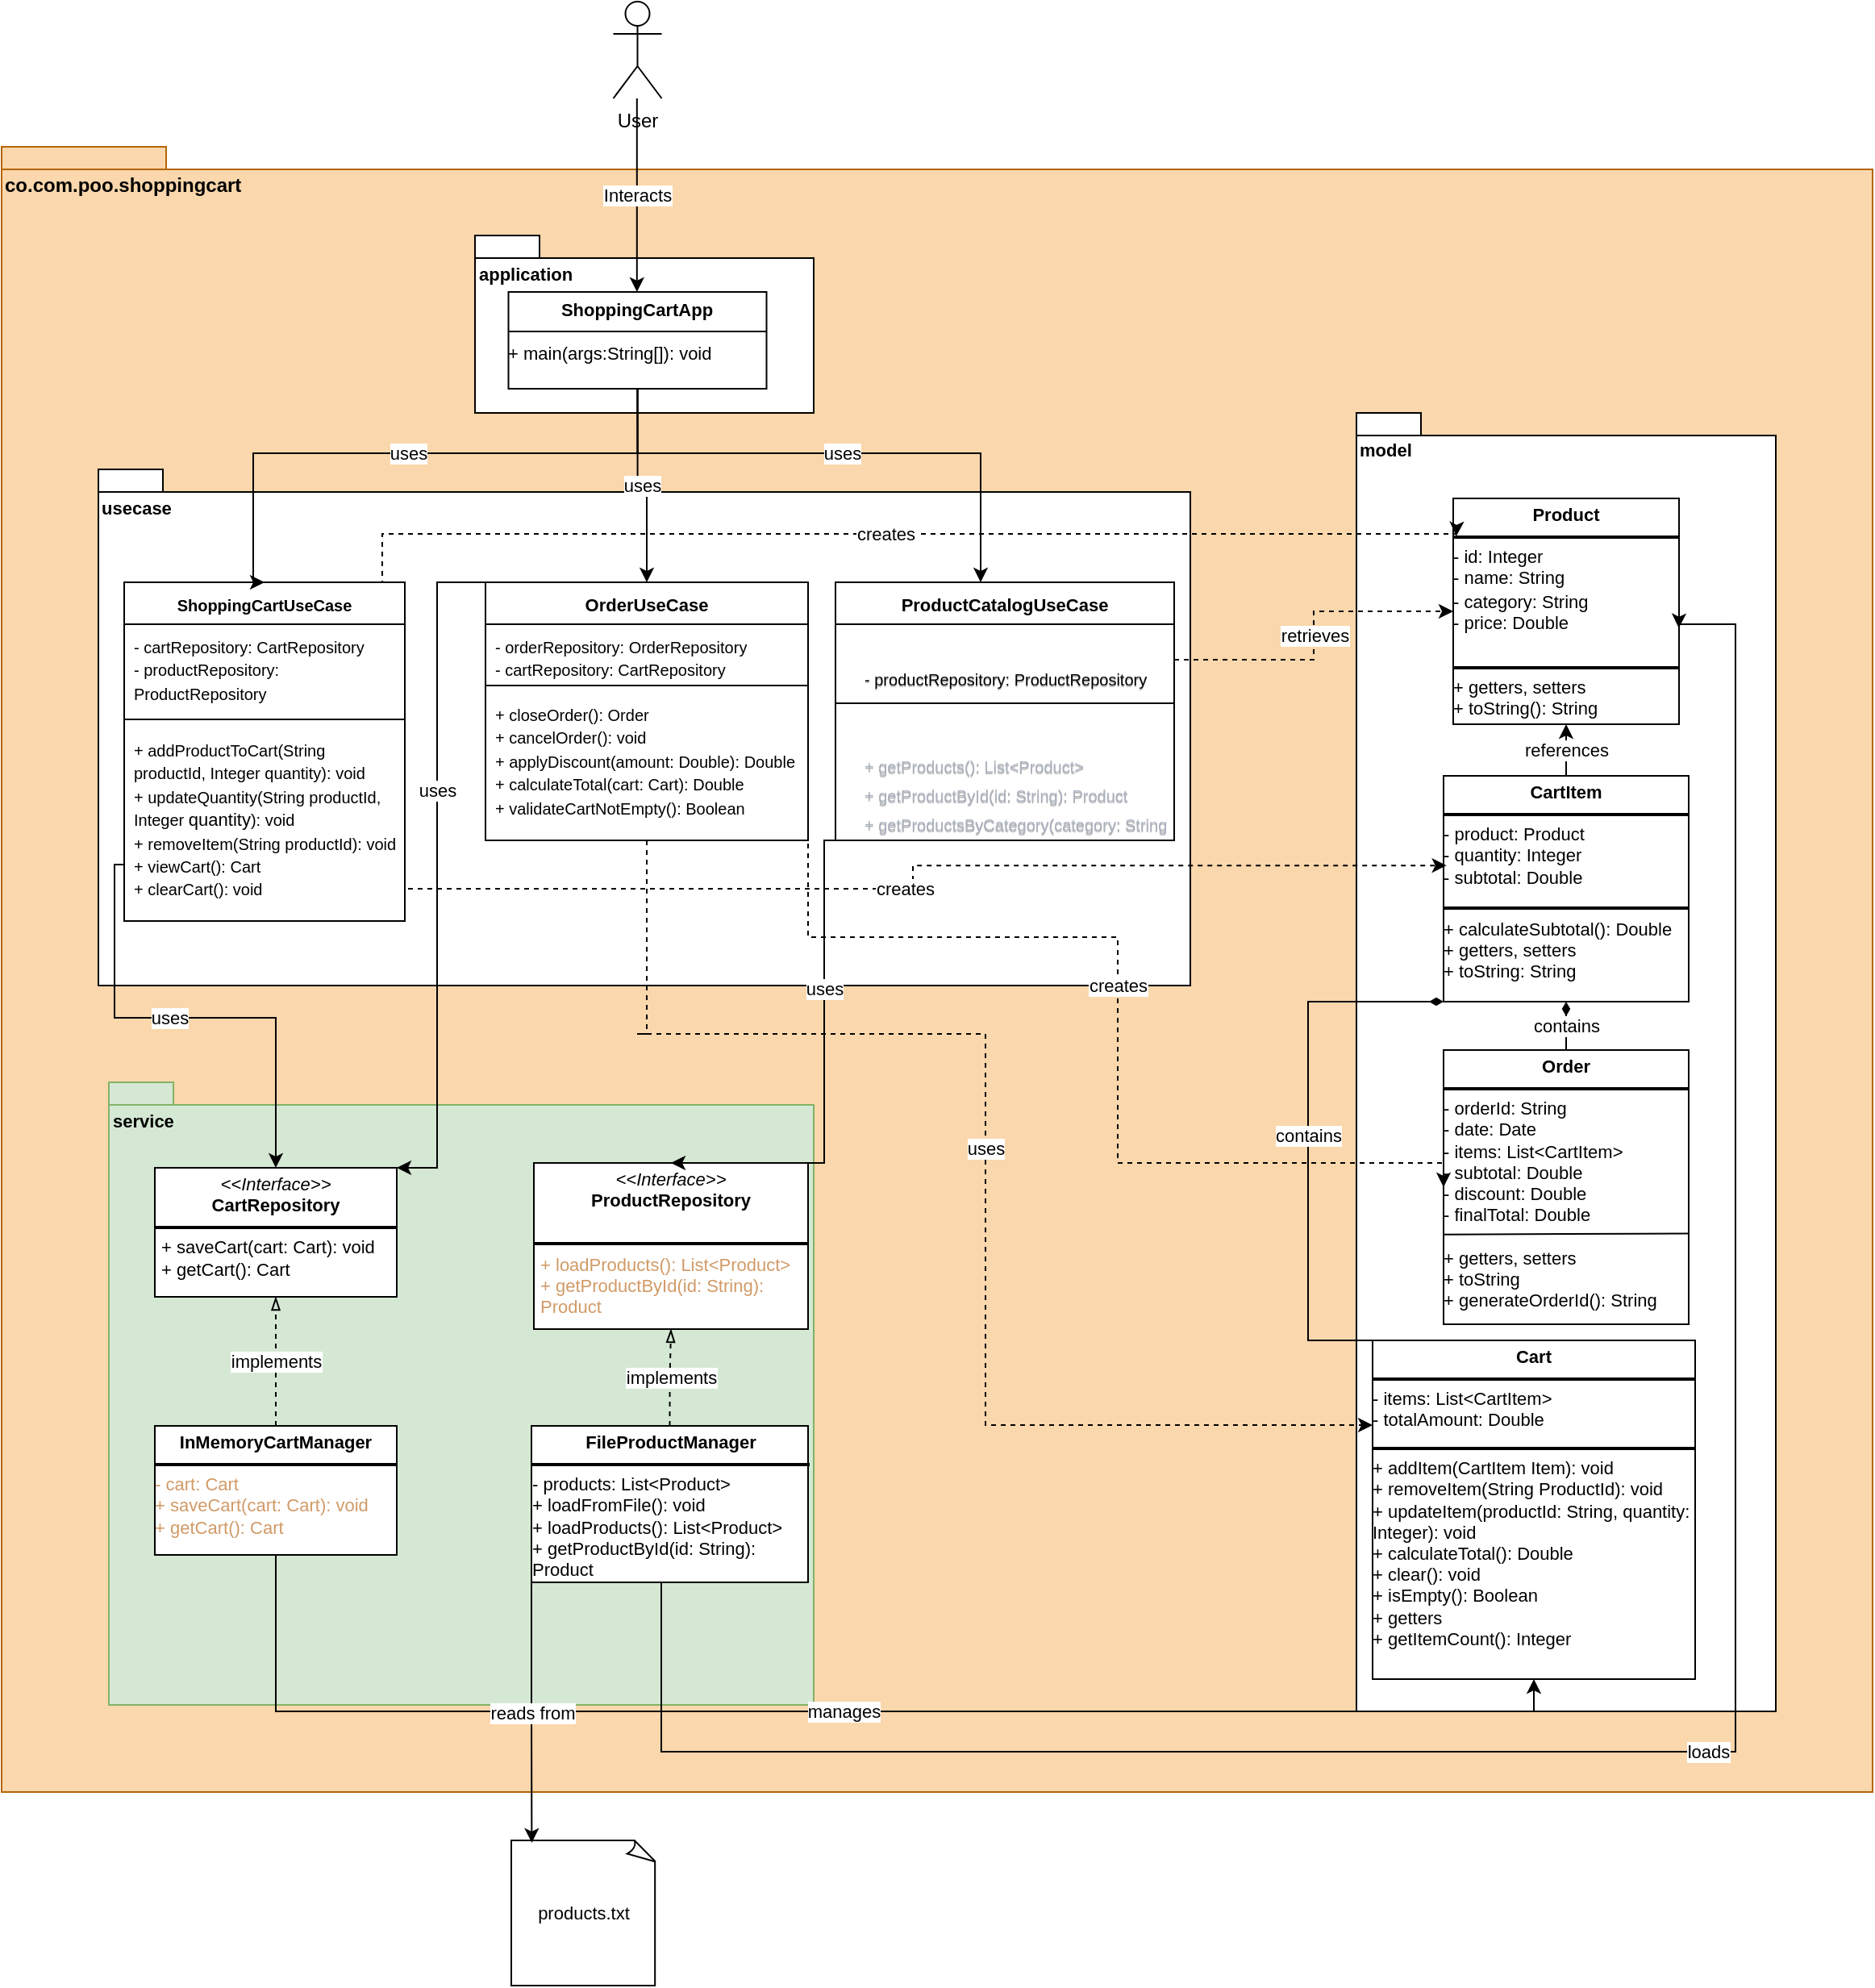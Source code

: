 <mxfile version="28.2.1">
  <diagram id="nU8DA9PspjRZVzjoTJWa" name="Página-1">
    <mxGraphModel dx="1489" dy="1324" grid="1" gridSize="10" guides="1" tooltips="1" connect="1" arrows="1" fold="1" page="1" pageScale="1" pageWidth="827" pageHeight="1169" math="0" shadow="0">
      <root>
        <mxCell id="0" />
        <mxCell id="1" parent="0" />
        <mxCell id="Hspl0a5QFtU7OhwK5RxB-1" value="&lt;p style=&quot;margin:0px;margin-top:4px;text-align:center;&quot;&gt;&lt;b&gt;CartItem&lt;/b&gt;&lt;/p&gt;&lt;hr style=&quot;border-style:solid;&quot;&gt;- product: Product&lt;br&gt;- quantity: Integer&lt;br&gt;- subtotal: Double&lt;div style=&quot;height:2px;&quot;&gt;&lt;br&gt;&lt;/div&gt;&lt;div style=&quot;height:2px;&quot;&gt;&lt;br&gt;&lt;/div&gt;&lt;div style=&quot;height:2px;&quot;&gt;&lt;br&gt;&lt;/div&gt;&lt;hr style=&quot;border-style:solid;&quot;&gt;&lt;div style=&quot;height:2px;&quot;&gt;+ calculateSubtotal()&lt;br&gt;+ getters, setters&lt;/div&gt;" style="verticalAlign=top;align=left;overflow=fill;html=1;whiteSpace=wrap;fontSize=11;" vertex="1" parent="1">
          <mxGeometry x="1116" y="498" width="152" height="140" as="geometry" />
        </mxCell>
        <mxCell id="Hspl0a5QFtU7OhwK5RxB-2" value="co.com.poo.shoppingcart" style="shape=folder;fontStyle=1;spacingTop=10;tabWidth=40;tabHeight=14;tabPosition=left;html=1;whiteSpace=wrap;fillColor=#fad7ac;strokeColor=#b46504;align=left;verticalAlign=top;" vertex="1" parent="1">
          <mxGeometry x="880" y="140" width="1160" height="1020" as="geometry" />
        </mxCell>
        <mxCell id="Hspl0a5QFtU7OhwK5RxB-3" value="&lt;font style=&quot;font-size: 11px;&quot;&gt;application&lt;/font&gt;" style="shape=folder;fontStyle=1;spacingTop=10;tabWidth=40;tabHeight=14;tabPosition=left;html=1;whiteSpace=wrap;align=left;verticalAlign=top;" vertex="1" parent="1">
          <mxGeometry x="1173.5" y="195" width="210" height="110" as="geometry" />
        </mxCell>
        <mxCell id="Hspl0a5QFtU7OhwK5RxB-4" value="&lt;p style=&quot;margin:0px;margin-top:4px;text-align:center;&quot;&gt;&lt;b&gt;&lt;font style=&quot;font-size: 11px;&quot;&gt;ShoppingCartApp&lt;/font&gt;&lt;/b&gt;&lt;/p&gt;&lt;hr size=&quot;1&quot; style=&quot;border-style:solid;&quot;&gt;&lt;div style=&quot;height:2px;&quot;&gt;&lt;font style=&quot;font-size: 11px;&quot;&gt;+ main(args:String[]): void&lt;/font&gt;&lt;/div&gt;" style="verticalAlign=top;align=left;overflow=fill;html=1;whiteSpace=wrap;" vertex="1" parent="1">
          <mxGeometry x="1194.25" y="230" width="160" height="60" as="geometry" />
        </mxCell>
        <mxCell id="Hspl0a5QFtU7OhwK5RxB-5" value="&lt;div style=&quot;&quot;&gt;&lt;span style=&quot;font-size: 11px;&quot;&gt;usecase&lt;/span&gt;&lt;/div&gt;" style="shape=folder;fontStyle=1;spacingTop=10;tabWidth=40;tabHeight=14;tabPosition=left;html=1;whiteSpace=wrap;align=left;verticalAlign=top;" vertex="1" parent="1">
          <mxGeometry x="940" y="340" width="677" height="320" as="geometry" />
        </mxCell>
        <mxCell id="Hspl0a5QFtU7OhwK5RxB-6" value="&lt;font style=&quot;font-size: 11px;&quot;&gt;service&lt;/font&gt;" style="shape=folder;fontStyle=1;spacingTop=10;tabWidth=40;tabHeight=14;tabPosition=left;html=1;whiteSpace=wrap;align=left;verticalAlign=top;fillColor=#d5e8d4;strokeColor=#82b366;" vertex="1" parent="1">
          <mxGeometry x="946.5" y="720" width="437" height="386" as="geometry" />
        </mxCell>
        <mxCell id="Hspl0a5QFtU7OhwK5RxB-7" value="model" style="shape=folder;fontStyle=1;spacingTop=10;tabWidth=40;tabHeight=14;tabPosition=left;html=1;whiteSpace=wrap;verticalAlign=top;align=left;fontSize=11;" vertex="1" parent="1">
          <mxGeometry x="1720" y="305" width="260" height="805" as="geometry" />
        </mxCell>
        <mxCell id="Hspl0a5QFtU7OhwK5RxB-8" value="&lt;p style=&quot;margin:0px;margin-top:4px;text-align:center;&quot;&gt;&lt;i&gt;&amp;lt;&amp;lt;Interface&amp;gt;&amp;gt;&lt;/i&gt;&lt;br&gt;&lt;b&gt;ProductRepository&lt;/b&gt;&lt;/p&gt;&lt;p style=&quot;margin:0px;margin-left:4px;&quot;&gt;&lt;br&gt;&lt;/p&gt;&lt;hr style=&quot;border-style:solid;&quot;&gt;&lt;p style=&quot;margin:0px;margin-left:4px;&quot;&gt;&lt;font style=&quot;color: light-dark(rgb(209, 154, 102), rgb(255, 255, 255));&quot;&gt;&lt;span class=&quot;token&quot;&gt;+&lt;/span&gt; &lt;span class=&quot;token&quot;&gt;loadProducts&lt;/span&gt;&lt;span class=&quot;token&quot;&gt;(&lt;/span&gt;&lt;span class=&quot;token&quot;&gt;)&lt;/span&gt;&lt;span class=&quot;token&quot;&gt;:&lt;/span&gt; &lt;span class=&quot;token&quot;&gt;List&lt;/span&gt;&lt;span class=&quot;token generics&quot;&gt;&amp;lt;&lt;/span&gt;&lt;span class=&quot;token generics&quot;&gt;Product&lt;/span&gt;&lt;span class=&quot;token generics&quot;&gt;&amp;gt;&lt;/span&gt;&lt;br&gt;&lt;span class=&quot;token&quot;&gt;+&lt;/span&gt; &lt;span class=&quot;token&quot;&gt;getProductById&lt;/span&gt;&lt;span class=&quot;token&quot;&gt;(&lt;/span&gt;id&lt;span class=&quot;token&quot;&gt;:&lt;/span&gt; &lt;span class=&quot;token&quot;&gt;String&lt;/span&gt;&lt;span class=&quot;token&quot;&gt;)&lt;/span&gt;&lt;span class=&quot;token&quot;&gt;:&lt;/span&gt; &lt;span class=&quot;token&quot;&gt;Product&lt;/span&gt;&lt;/font&gt;&lt;/p&gt;" style="verticalAlign=top;align=left;overflow=fill;html=1;whiteSpace=wrap;fontSize=11;" vertex="1" parent="1">
          <mxGeometry x="1210" y="770" width="170" height="103" as="geometry" />
        </mxCell>
        <mxCell id="Hspl0a5QFtU7OhwK5RxB-9" value="implements" style="edgeStyle=orthogonalEdgeStyle;rounded=0;orthogonalLoop=1;jettySize=auto;html=1;exitX=0.5;exitY=0;exitDx=0;exitDy=0;entryX=0.5;entryY=1;entryDx=0;entryDy=0;dashed=1;endArrow=blockThin;endFill=0;" edge="1" parent="1" source="Hspl0a5QFtU7OhwK5RxB-10" target="Hspl0a5QFtU7OhwK5RxB-8">
          <mxGeometry x="0.014" relative="1" as="geometry">
            <mxPoint as="offset" />
          </mxGeometry>
        </mxCell>
        <mxCell id="Hspl0a5QFtU7OhwK5RxB-10" value="&lt;p style=&quot;margin:0px;margin-top:4px;text-align:center;&quot;&gt;&lt;b&gt;&lt;font style=&quot;color: light-dark(rgb(0, 0, 0), rgb(255, 255, 255));&quot;&gt;FileProductManager&lt;/font&gt;&lt;/b&gt;&lt;/p&gt;&lt;hr style=&quot;border-style:solid;&quot;&gt;&lt;div style=&quot;height:2px;&quot;&gt;&lt;font style=&quot;color: light-dark(rgb(0, 0, 0), rgb(255, 255, 255));&quot;&gt;&lt;span class=&quot;token&quot;&gt;-&lt;/span&gt; products&lt;span class=&quot;token&quot;&gt;:&lt;/span&gt; &lt;span class=&quot;token&quot;&gt;List&lt;/span&gt;&lt;span class=&quot;token generics&quot;&gt;&amp;lt;&lt;/span&gt;&lt;span class=&quot;token generics&quot;&gt;Product&lt;/span&gt;&lt;span class=&quot;token generics&quot;&gt;&amp;gt;&lt;/span&gt;&lt;br&gt;&lt;span class=&quot;token&quot;&gt;+&lt;/span&gt; &lt;span class=&quot;token&quot;&gt;loadFromFile&lt;/span&gt;&lt;span class=&quot;token&quot;&gt;(&lt;/span&gt;&lt;span class=&quot;token&quot;&gt;)&lt;/span&gt;&lt;span class=&quot;token&quot;&gt;:&lt;/span&gt; &lt;span class=&quot;token&quot;&gt;void&lt;/span&gt;&lt;br&gt;&lt;span class=&quot;token&quot;&gt;+&lt;/span&gt; &lt;span class=&quot;token&quot;&gt;loadProducts&lt;/span&gt;&lt;span class=&quot;token&quot;&gt;(&lt;/span&gt;&lt;span class=&quot;token&quot;&gt;)&lt;/span&gt;&lt;span class=&quot;token&quot;&gt;:&lt;/span&gt; &lt;span class=&quot;token&quot;&gt;List&lt;/span&gt;&lt;span class=&quot;token generics&quot;&gt;&amp;lt;&lt;/span&gt;&lt;span class=&quot;token generics&quot;&gt;Product&lt;/span&gt;&lt;span class=&quot;token generics&quot;&gt;&amp;gt;&lt;/span&gt;&lt;br&gt;&lt;span class=&quot;token&quot;&gt;+&lt;/span&gt; &lt;span class=&quot;token&quot;&gt;getProductById&lt;/span&gt;&lt;span class=&quot;token&quot;&gt;(&lt;/span&gt;id&lt;span class=&quot;token&quot;&gt;:&lt;/span&gt; &lt;span class=&quot;token&quot;&gt;String&lt;/span&gt;&lt;span class=&quot;token&quot;&gt;)&lt;/span&gt;&lt;span class=&quot;token&quot;&gt;:&lt;/span&gt; &lt;span class=&quot;token&quot;&gt;Product&lt;/span&gt;&lt;/font&gt;&lt;/div&gt;" style="verticalAlign=top;align=left;overflow=fill;html=1;whiteSpace=wrap;fontSize=11;" vertex="1" parent="1">
          <mxGeometry x="1208.5" y="933" width="171.5" height="97" as="geometry" />
        </mxCell>
        <mxCell id="Hspl0a5QFtU7OhwK5RxB-11" value="&lt;p style=&quot;margin:0px;margin-top:4px;text-align:center;&quot;&gt;&lt;font&gt;&lt;i style=&quot;&quot;&gt;&amp;lt;&amp;lt;Interface&amp;gt;&amp;gt;&lt;/i&gt;&lt;br&gt;&lt;b style=&quot;&quot;&gt;CartRepository&lt;/b&gt;&lt;/font&gt;&lt;/p&gt;&lt;hr style=&quot;border-style:solid;&quot;&gt;&lt;p style=&quot;margin:0px;margin-left:4px;&quot;&gt;&lt;font style=&quot;color: light-dark(rgb(0, 0, 0), rgb(255, 255, 255));&quot;&gt;&lt;span class=&quot;token&quot;&gt;+&lt;/span&gt; &lt;span class=&quot;token&quot;&gt;saveCart&lt;/span&gt;&lt;span class=&quot;token&quot;&gt;(&lt;/span&gt;cart&lt;span class=&quot;token&quot;&gt;:&lt;/span&gt; &lt;span class=&quot;token&quot;&gt;Cart&lt;/span&gt;&lt;span class=&quot;token&quot;&gt;)&lt;/span&gt;&lt;span class=&quot;token&quot;&gt;:&lt;/span&gt; &lt;span class=&quot;token&quot;&gt;void&lt;/span&gt;&lt;br&gt;&lt;span class=&quot;token&quot;&gt;+&lt;/span&gt; &lt;span class=&quot;token&quot;&gt;getCart&lt;/span&gt;&lt;span class=&quot;token&quot;&gt;(&lt;/span&gt;&lt;span class=&quot;token&quot;&gt;)&lt;/span&gt;&lt;span class=&quot;token&quot;&gt;:&lt;/span&gt; &lt;span class=&quot;token&quot;&gt;Cart&lt;/span&gt;&lt;/font&gt;&lt;/p&gt;" style="verticalAlign=top;align=left;overflow=fill;html=1;whiteSpace=wrap;fontSize=11;" vertex="1" parent="1">
          <mxGeometry x="975" y="773" width="150" height="80" as="geometry" />
        </mxCell>
        <mxCell id="Hspl0a5QFtU7OhwK5RxB-12" value="implements" style="edgeStyle=orthogonalEdgeStyle;rounded=0;orthogonalLoop=1;jettySize=auto;html=1;exitX=0.5;exitY=0;exitDx=0;exitDy=0;entryX=0.5;entryY=1;entryDx=0;entryDy=0;dashed=1;endArrow=blockThin;endFill=0;" edge="1" parent="1" source="Hspl0a5QFtU7OhwK5RxB-14" target="Hspl0a5QFtU7OhwK5RxB-11">
          <mxGeometry relative="1" as="geometry" />
        </mxCell>
        <mxCell id="Hspl0a5QFtU7OhwK5RxB-13" value="manages" style="edgeStyle=orthogonalEdgeStyle;rounded=0;orthogonalLoop=1;jettySize=auto;html=1;exitX=0.5;exitY=1;exitDx=0;exitDy=0;entryX=0.5;entryY=1;entryDx=0;entryDy=0;" edge="1" parent="1" source="Hspl0a5QFtU7OhwK5RxB-14" target="Hspl0a5QFtU7OhwK5RxB-20">
          <mxGeometry relative="1" as="geometry" />
        </mxCell>
        <mxCell id="Hspl0a5QFtU7OhwK5RxB-14" value="&lt;p style=&quot;margin:0px;margin-top:4px;text-align:center;&quot;&gt;&lt;b&gt;InMemoryCartManager&lt;/b&gt;&lt;/p&gt;&lt;hr style=&quot;border-style:solid;&quot;&gt;&lt;div style=&quot;height:2px;&quot;&gt;&lt;font style=&quot;color: light-dark(rgb(209, 154, 102), rgb(255, 255, 255));&quot;&gt;&lt;span class=&quot;token&quot;&gt;-&lt;/span&gt; cart&lt;span class=&quot;token&quot;&gt;:&lt;/span&gt; &lt;span class=&quot;token&quot;&gt;Cart&lt;/span&gt;&lt;br&gt;&lt;span class=&quot;token&quot;&gt;+&lt;/span&gt; &lt;span class=&quot;token&quot;&gt;saveCart&lt;/span&gt;&lt;span class=&quot;token&quot;&gt;(&lt;/span&gt;cart&lt;span class=&quot;token&quot;&gt;:&lt;/span&gt; &lt;span class=&quot;token&quot;&gt;Cart&lt;/span&gt;&lt;span class=&quot;token&quot;&gt;)&lt;/span&gt;&lt;span class=&quot;token&quot;&gt;:&lt;/span&gt; &lt;span class=&quot;token&quot;&gt;void&lt;/span&gt;&lt;br&gt;&lt;span class=&quot;token&quot;&gt;+&lt;/span&gt; &lt;span class=&quot;token&quot;&gt;getCart&lt;/span&gt;&lt;span class=&quot;token&quot;&gt;(&lt;/span&gt;&lt;span class=&quot;token&quot;&gt;)&lt;/span&gt;&lt;span class=&quot;token&quot;&gt;:&lt;/span&gt; &lt;span class=&quot;token&quot;&gt;Cart&lt;/span&gt;&lt;/font&gt;&lt;/div&gt;" style="verticalAlign=top;align=left;overflow=fill;html=1;whiteSpace=wrap;fontSize=11;" vertex="1" parent="1">
          <mxGeometry x="975" y="933" width="150" height="80" as="geometry" />
        </mxCell>
        <mxCell id="Hspl0a5QFtU7OhwK5RxB-15" value="products.txt" style="whiteSpace=wrap;html=1;shape=mxgraph.basic.document;fontSize=11;" vertex="1" parent="1">
          <mxGeometry x="1196" y="1190" width="90" height="90" as="geometry" />
        </mxCell>
        <mxCell id="Hspl0a5QFtU7OhwK5RxB-16" value="&lt;p style=&quot;margin:0px;margin-top:4px;text-align:center;&quot;&gt;&lt;b&gt;Product&lt;/b&gt;&lt;/p&gt;&lt;hr style=&quot;border-style:solid;&quot;&gt;&lt;div style=&quot;height:2px;&quot;&gt;- id: Integer&lt;br&gt;- name: String&lt;br&gt;&lt;br&gt;&lt;/div&gt;&lt;div style=&quot;height:2px;&quot;&gt;&lt;br&gt;&lt;/div&gt;&lt;div style=&quot;height:2px;&quot;&gt;&lt;br&gt;&lt;/div&gt;&lt;div style=&quot;height:2px;&quot;&gt;&lt;br&gt;&lt;/div&gt;&lt;div style=&quot;height:2px;&quot;&gt;&lt;br&gt;&lt;/div&gt;&lt;div style=&quot;height:2px;&quot;&gt;&lt;br&gt;&lt;/div&gt;&lt;div style=&quot;height:2px;&quot;&gt;&lt;br&gt;&lt;/div&gt;&lt;div style=&quot;height:2px;&quot;&gt;&lt;br&gt;&lt;/div&gt;&lt;div style=&quot;height:2px;&quot;&gt;&lt;br&gt;&lt;/div&gt;&lt;div style=&quot;height:2px;&quot;&gt;&lt;br&gt;&lt;/div&gt;&lt;div style=&quot;height:2px;&quot;&gt;&lt;br&gt;&lt;/div&gt;&lt;div style=&quot;height:2px;&quot;&gt;&lt;br&gt;&lt;/div&gt;&lt;div style=&quot;height:2px;&quot;&gt;&lt;br&gt;&lt;/div&gt;&lt;div style=&quot;height:2px;&quot;&gt;&lt;br&gt;&lt;/div&gt;&lt;div style=&quot;height:2px;&quot;&gt;&lt;span style=&quot;background-color: transparent; color: light-dark(rgb(0, 0, 0), rgb(255, 255, 255));&quot;&gt;- category: String&lt;br&gt;- price: Double&lt;/span&gt;&lt;/div&gt;&lt;div style=&quot;height:2px;&quot;&gt;&lt;br&gt;&lt;/div&gt;&lt;div style=&quot;height:2px;&quot;&gt;&lt;br&gt;&lt;/div&gt;&lt;div style=&quot;height:2px;&quot;&gt;&lt;br&gt;&lt;/div&gt;&lt;div style=&quot;height:2px;&quot;&gt;&lt;br&gt;&lt;/div&gt;&lt;div style=&quot;height:2px;&quot;&gt;&lt;br&gt;&lt;/div&gt;&lt;div style=&quot;height:2px;&quot;&gt;&lt;br&gt;&lt;/div&gt;&lt;div style=&quot;height:2px;&quot;&gt;&lt;br&gt;&lt;/div&gt;&lt;div style=&quot;height:2px;&quot;&gt;&lt;br&gt;&lt;/div&gt;&lt;div style=&quot;height:2px;&quot;&gt;&lt;br&gt;&lt;/div&gt;&lt;div style=&quot;height:2px;&quot;&gt;&lt;br&gt;&lt;/div&gt;&lt;div style=&quot;height:2px;&quot;&gt;&lt;br&gt;&lt;/div&gt;&lt;div style=&quot;height:2px;&quot;&gt;&lt;br&gt;&lt;/div&gt;&lt;div style=&quot;height:2px;&quot;&gt;&lt;br&gt;&lt;/div&gt;&lt;div style=&quot;height:2px;&quot;&gt;&lt;br&gt;&lt;/div&gt;&lt;div style=&quot;height:2px;&quot;&gt;&lt;br&gt;&lt;/div&gt;&lt;div style=&quot;height:2px;&quot;&gt;&lt;br&gt;&lt;/div&gt;&lt;div style=&quot;height:2px;&quot;&gt;&lt;br&gt;&lt;/div&gt;&lt;div style=&quot;height:2px;&quot;&gt;&lt;br&gt;&lt;/div&gt;&lt;div style=&quot;height:2px;&quot;&gt;&lt;br&gt;&lt;/div&gt;&lt;hr style=&quot;border-style:solid;&quot;&gt;&lt;div style=&quot;height:2px;&quot;&gt;+ getters, setters&lt;br&gt;+ toString(): String&lt;/div&gt;&lt;div style=&quot;height:2px;&quot;&gt;&lt;br&gt;&lt;/div&gt;" style="verticalAlign=top;align=left;overflow=fill;html=1;whiteSpace=wrap;fontSize=11;" vertex="1" parent="1">
          <mxGeometry x="1780" y="358" width="140" height="140" as="geometry" />
        </mxCell>
        <mxCell id="Hspl0a5QFtU7OhwK5RxB-17" value="references" style="edgeStyle=orthogonalEdgeStyle;rounded=0;orthogonalLoop=1;jettySize=auto;html=1;exitX=0.5;exitY=0;exitDx=0;exitDy=0;entryX=0.5;entryY=1;entryDx=0;entryDy=0;" edge="1" parent="1" source="Hspl0a5QFtU7OhwK5RxB-18" target="Hspl0a5QFtU7OhwK5RxB-16">
          <mxGeometry relative="1" as="geometry" />
        </mxCell>
        <mxCell id="Hspl0a5QFtU7OhwK5RxB-18" value="&lt;p style=&quot;margin:0px;margin-top:4px;text-align:center;&quot;&gt;&lt;b&gt;CartItem&lt;/b&gt;&lt;/p&gt;&lt;hr style=&quot;border-style:solid;&quot;&gt;- product: Product&lt;br&gt;- quantity: Integer&lt;br&gt;- subtotal: Double&lt;div style=&quot;height:2px;&quot;&gt;&lt;br&gt;&lt;/div&gt;&lt;div style=&quot;height:2px;&quot;&gt;&lt;br&gt;&lt;/div&gt;&lt;div style=&quot;height:2px;&quot;&gt;&lt;br&gt;&lt;/div&gt;&lt;hr style=&quot;border-style:solid;&quot;&gt;&lt;div style=&quot;height:2px;&quot;&gt;+ calculateSubtotal(): Double&lt;br&gt;+ getters, setters&lt;br&gt;+ toString: String&lt;/div&gt;" style="verticalAlign=top;align=left;overflow=fill;html=1;whiteSpace=wrap;fontSize=11;" vertex="1" parent="1">
          <mxGeometry x="1774" y="530" width="152" height="140" as="geometry" />
        </mxCell>
        <mxCell id="Hspl0a5QFtU7OhwK5RxB-19" value="contains" style="edgeStyle=orthogonalEdgeStyle;rounded=0;orthogonalLoop=1;jettySize=auto;html=1;exitX=0;exitY=0;exitDx=0;exitDy=0;entryX=0;entryY=1;entryDx=0;entryDy=0;endArrow=diamondThin;endFill=1;" edge="1" parent="1" source="Hspl0a5QFtU7OhwK5RxB-20" target="Hspl0a5QFtU7OhwK5RxB-18">
          <mxGeometry relative="1" as="geometry">
            <Array as="points">
              <mxPoint x="1690" y="880" />
              <mxPoint x="1690" y="670" />
            </Array>
          </mxGeometry>
        </mxCell>
        <mxCell id="Hspl0a5QFtU7OhwK5RxB-20" value="&lt;p style=&quot;margin:0px;margin-top:4px;text-align:center;&quot;&gt;&lt;b&gt;Cart&lt;/b&gt;&lt;/p&gt;&lt;hr style=&quot;border-style:solid;&quot;&gt;&lt;div style=&quot;height:2px;&quot;&gt;- items: List&amp;lt;CartItem&amp;gt;&lt;br&gt;- totalAmount: Double&lt;/div&gt;&lt;div style=&quot;height:2px;&quot;&gt;&lt;br&gt;&lt;/div&gt;&lt;div style=&quot;height:2px;&quot;&gt;&lt;br&gt;&lt;/div&gt;&lt;div style=&quot;height:2px;&quot;&gt;&lt;br&gt;&lt;/div&gt;&lt;div style=&quot;height:2px;&quot;&gt;&lt;br&gt;&lt;/div&gt;&lt;div style=&quot;height:2px;&quot;&gt;&lt;br&gt;&lt;/div&gt;&lt;div style=&quot;height:2px;&quot;&gt;&lt;br&gt;&lt;/div&gt;&lt;div style=&quot;height:2px;&quot;&gt;&lt;br&gt;&lt;/div&gt;&lt;div style=&quot;height:2px;&quot;&gt;&lt;br&gt;&lt;/div&gt;&lt;div style=&quot;height:2px;&quot;&gt;&lt;br&gt;&lt;/div&gt;&lt;div style=&quot;height:2px;&quot;&gt;&lt;br&gt;&lt;/div&gt;&lt;div style=&quot;height:2px;&quot;&gt;&lt;br&gt;&lt;/div&gt;&lt;div style=&quot;height:2px;&quot;&gt;&lt;br&gt;&lt;/div&gt;&lt;div style=&quot;height:2px;&quot;&gt;&lt;br&gt;&lt;/div&gt;&lt;div style=&quot;height:2px;&quot;&gt;&lt;br&gt;&lt;/div&gt;&lt;hr style=&quot;border-style:solid;&quot;&gt;&lt;div style=&quot;height:2px;&quot;&gt;+ addItem(CartItem Item): void&lt;br&gt;+ removeItem(String ProductId): void&lt;br&gt;&lt;font style=&quot;color: light-dark(rgb(0, 0, 0), rgb(255, 255, 255));&quot;&gt;&lt;span style=&quot;&quot; class=&quot;token&quot;&gt;+&lt;/span&gt; &lt;span style=&quot;&quot; class=&quot;token&quot;&gt;updateItem&lt;/span&gt;&lt;span style=&quot;&quot; class=&quot;token&quot;&gt;(&lt;/span&gt;productId&lt;span style=&quot;&quot; class=&quot;token&quot;&gt;:&lt;/span&gt; &lt;span style=&quot;&quot; class=&quot;token&quot;&gt;String&lt;/span&gt;&lt;span style=&quot;&quot; class=&quot;token&quot;&gt;,&lt;/span&gt; quantity&lt;span style=&quot;&quot; class=&quot;token&quot;&gt;:&lt;/span&gt; &lt;span style=&quot;&quot; class=&quot;token&quot;&gt;Integer&lt;/span&gt;&lt;span style=&quot;&quot; class=&quot;token&quot;&gt;)&lt;/span&gt;&lt;span style=&quot;&quot; class=&quot;token&quot;&gt;:&lt;/span&gt; &lt;span style=&quot;&quot; class=&quot;token&quot;&gt;void&lt;/span&gt;&lt;/font&gt;&lt;br&gt;+ calculateTotal(): Double&lt;br&gt;+ clear(): void&lt;br&gt;&lt;font style=&quot;color: light-dark(rgb(0, 0, 0), rgb(255, 255, 255));&quot;&gt;&lt;span style=&quot;&quot; class=&quot;token&quot;&gt;+&lt;/span&gt; &lt;span style=&quot;&quot; class=&quot;token&quot;&gt;isEmpty&lt;/span&gt;&lt;span style=&quot;&quot; class=&quot;token&quot;&gt;(&lt;/span&gt;&lt;span style=&quot;&quot; class=&quot;token&quot;&gt;)&lt;/span&gt;&lt;span style=&quot;&quot; class=&quot;token&quot;&gt;:&lt;/span&gt; &lt;span style=&quot;&quot; class=&quot;token&quot;&gt;Boolean&lt;br&gt;&lt;/span&gt;&lt;/font&gt;+ getters&lt;br&gt;+ getItemCount(): Integer&lt;/div&gt;" style="verticalAlign=top;align=left;overflow=fill;html=1;whiteSpace=wrap;fontSize=11;" vertex="1" parent="1">
          <mxGeometry x="1730" y="880" width="200" height="210" as="geometry" />
        </mxCell>
        <mxCell id="Hspl0a5QFtU7OhwK5RxB-21" value="contains" style="edgeStyle=orthogonalEdgeStyle;rounded=0;orthogonalLoop=1;jettySize=auto;html=1;exitX=0.5;exitY=0;exitDx=0;exitDy=0;entryX=0.5;entryY=1;entryDx=0;entryDy=0;endArrow=diamondThin;endFill=1;" edge="1" parent="1" source="Hspl0a5QFtU7OhwK5RxB-22" target="Hspl0a5QFtU7OhwK5RxB-18">
          <mxGeometry relative="1" as="geometry" />
        </mxCell>
        <mxCell id="Hspl0a5QFtU7OhwK5RxB-22" value="&lt;p style=&quot;margin:0px;margin-top:4px;text-align:center;&quot;&gt;&lt;b&gt;Order&lt;/b&gt;&lt;/p&gt;&lt;hr style=&quot;border-style:solid;&quot;&gt;&lt;div style=&quot;height:2px;&quot;&gt;- orderId: String&lt;br&gt;- date: Date&lt;br&gt;- items: List&amp;lt;CartItem&amp;gt;&lt;br&gt;- subtotal: Double&lt;br&gt;- discount: Double&lt;br&gt;- finalTotal: Double&lt;br&gt;&lt;br&gt;+ getters, setters&lt;br&gt;+ toString&lt;br&gt;+ generateOrderId(): String&lt;br&gt;&lt;br&gt;&lt;br&gt;&lt;/div&gt;&lt;div style=&quot;height:2px;&quot;&gt;&lt;br&gt;&lt;/div&gt;&lt;div style=&quot;height:2px;&quot;&gt;&lt;br&gt;&lt;/div&gt;" style="verticalAlign=top;align=left;overflow=fill;html=1;whiteSpace=wrap;fontSize=11;" vertex="1" parent="1">
          <mxGeometry x="1774" y="700" width="152" height="170" as="geometry" />
        </mxCell>
        <mxCell id="Hspl0a5QFtU7OhwK5RxB-23" value="&lt;b&gt;&lt;font style=&quot;font-size: 10px;&quot;&gt;ShoppingCartUseCase&lt;/font&gt;&lt;/b&gt;" style="swimlane;fontStyle=1;align=center;verticalAlign=top;childLayout=stackLayout;horizontal=1;startSize=26;horizontalStack=0;resizeParent=1;resizeParentMax=0;resizeLast=0;collapsible=1;marginBottom=0;whiteSpace=wrap;html=1;" vertex="1" parent="1">
          <mxGeometry x="956" y="410" width="174" height="210" as="geometry">
            <mxRectangle x="990" y="430" width="97" height="26" as="alternateBounds" />
          </mxGeometry>
        </mxCell>
        <mxCell id="Hspl0a5QFtU7OhwK5RxB-24" value="&lt;font style=&quot;font-size: 10px;&quot;&gt;&lt;span class=&quot;token&quot;&gt;-&lt;/span&gt;&amp;nbsp;cartRepository&lt;span class=&quot;token&quot;&gt;:&lt;/span&gt;&amp;nbsp;&lt;span class=&quot;token&quot;&gt;CartRepository&lt;/span&gt;&lt;br&gt;&lt;span class=&quot;token&quot;&gt;-&lt;/span&gt;&amp;nbsp;productRepository&lt;span class=&quot;token&quot;&gt;:&lt;/span&gt;&lt;/font&gt;&lt;div&gt;&lt;font style=&quot;font-size: 10px;&quot;&gt;ProductRepository&lt;/font&gt;&lt;/div&gt;&lt;span style=&quot;font-size: 10px;&quot;&gt;&lt;/span&gt;" style="text;strokeColor=none;fillColor=none;align=left;verticalAlign=top;spacingLeft=4;spacingRight=4;overflow=hidden;rotatable=0;points=[[0,0.5],[1,0.5]];portConstraint=eastwest;whiteSpace=wrap;html=1;" vertex="1" parent="Hspl0a5QFtU7OhwK5RxB-23">
          <mxGeometry y="26" width="174" height="54" as="geometry" />
        </mxCell>
        <mxCell id="Hspl0a5QFtU7OhwK5RxB-25" value="" style="line;strokeWidth=1;fillColor=none;align=left;verticalAlign=middle;spacingTop=-1;spacingLeft=3;spacingRight=3;rotatable=0;labelPosition=right;points=[];portConstraint=eastwest;strokeColor=inherit;" vertex="1" parent="Hspl0a5QFtU7OhwK5RxB-23">
          <mxGeometry y="80" width="174" height="10" as="geometry" />
        </mxCell>
        <mxCell id="Hspl0a5QFtU7OhwK5RxB-26" value="&lt;div&gt;&lt;font style=&quot;font-size: 10px;&quot;&gt;&lt;span style=&quot;&quot; class=&quot;token&quot;&gt;+ addProductToCart(String productId, Integer quantity): void&lt;br&gt;+ updateQuantity(String productId, Integer&amp;nbsp;&lt;span style=&quot;font-size: 11px;&quot;&gt;quantity&lt;/span&gt;): void&lt;br&gt;+ removeItem(String productId): void&lt;br&gt;+ viewCart(): Cart&lt;br&gt;+ clearCart(): void&lt;/span&gt;&lt;/font&gt;&lt;/div&gt;" style="text;strokeColor=none;fillColor=none;align=left;verticalAlign=top;spacingLeft=4;spacingRight=4;overflow=hidden;rotatable=0;points=[[0,0.5],[1,0.5]];portConstraint=eastwest;whiteSpace=wrap;html=1;" vertex="1" parent="Hspl0a5QFtU7OhwK5RxB-23">
          <mxGeometry y="90" width="174" height="120" as="geometry" />
        </mxCell>
        <mxCell id="Hspl0a5QFtU7OhwK5RxB-27" value="uses" style="edgeStyle=orthogonalEdgeStyle;rounded=0;orthogonalLoop=1;jettySize=auto;html=1;exitX=0.5;exitY=0;exitDx=0;exitDy=0;entryX=1;entryY=0;entryDx=0;entryDy=0;" edge="1" parent="1" source="Hspl0a5QFtU7OhwK5RxB-29" target="Hspl0a5QFtU7OhwK5RxB-11">
          <mxGeometry relative="1" as="geometry">
            <Array as="points">
              <mxPoint x="1150" y="410" />
              <mxPoint x="1150" y="773" />
            </Array>
          </mxGeometry>
        </mxCell>
        <mxCell id="Hspl0a5QFtU7OhwK5RxB-28" value="uses" style="edgeStyle=orthogonalEdgeStyle;rounded=0;orthogonalLoop=1;jettySize=auto;html=1;exitX=0.5;exitY=1;exitDx=0;exitDy=0;entryX=0;entryY=0.25;entryDx=0;entryDy=0;dashed=1;" edge="1" parent="1" source="Hspl0a5QFtU7OhwK5RxB-29" target="Hspl0a5QFtU7OhwK5RxB-20">
          <mxGeometry relative="1" as="geometry">
            <Array as="points">
              <mxPoint x="1274" y="690" />
              <mxPoint x="1490" y="690" />
              <mxPoint x="1490" y="915" />
            </Array>
          </mxGeometry>
        </mxCell>
        <mxCell id="Hspl0a5QFtU7OhwK5RxB-29" value="&lt;b&gt;&lt;font style=&quot;font-size: 11px;&quot;&gt;OrderUseCase&lt;/font&gt;&lt;/b&gt;" style="swimlane;fontStyle=1;align=center;verticalAlign=top;childLayout=stackLayout;horizontal=1;startSize=26;horizontalStack=0;resizeParent=1;resizeParentMax=0;resizeLast=0;collapsible=1;marginBottom=0;whiteSpace=wrap;html=1;" vertex="1" parent="1">
          <mxGeometry x="1180" y="410" width="200" height="160" as="geometry">
            <mxRectangle x="1194.25" y="410" width="120" height="60" as="alternateBounds" />
          </mxGeometry>
        </mxCell>
        <mxCell id="Hspl0a5QFtU7OhwK5RxB-30" value="&lt;span style=&quot;font-size: 10px;&quot;&gt;- orderRepository&lt;/span&gt;&lt;span style=&quot;font-size: 10px;&quot; class=&quot;token&quot;&gt;:&lt;/span&gt;&lt;span style=&quot;font-size: 10px;&quot;&gt;&amp;nbsp;&lt;/span&gt;&lt;span style=&quot;font-size: 10px;&quot; class=&quot;token&quot;&gt;OrderRepository&lt;/span&gt;&lt;br style=&quot;font-size: 10px;&quot;&gt;&lt;span style=&quot;font-size: 10px;&quot; class=&quot;token&quot;&gt;-&lt;/span&gt;&lt;span style=&quot;font-size: 10px;&quot;&gt;&amp;nbsp;cartRepository&lt;/span&gt;&lt;span style=&quot;font-size: 10px;&quot; class=&quot;token&quot;&gt;:&lt;/span&gt;&lt;span style=&quot;font-size: 10px;&quot;&gt;&amp;nbsp;&lt;/span&gt;&lt;span style=&quot;font-size: 10px;&quot; class=&quot;token&quot;&gt;CartRepository&lt;/span&gt;" style="text;strokeColor=none;fillColor=none;align=left;verticalAlign=top;spacingLeft=4;spacingRight=4;overflow=hidden;rotatable=0;points=[[0,0.5],[1,0.5]];portConstraint=eastwest;whiteSpace=wrap;html=1;" vertex="1" parent="Hspl0a5QFtU7OhwK5RxB-29">
          <mxGeometry y="26" width="200" height="34" as="geometry" />
        </mxCell>
        <mxCell id="Hspl0a5QFtU7OhwK5RxB-31" value="" style="line;strokeWidth=1;fillColor=none;align=left;verticalAlign=middle;spacingTop=-1;spacingLeft=3;spacingRight=3;rotatable=0;labelPosition=right;points=[];portConstraint=eastwest;strokeColor=inherit;" vertex="1" parent="Hspl0a5QFtU7OhwK5RxB-29">
          <mxGeometry y="60" width="200" height="8" as="geometry" />
        </mxCell>
        <mxCell id="Hspl0a5QFtU7OhwK5RxB-32" value="&lt;font style=&quot;font-size: 10px;&quot;&gt;&lt;span style=&quot;&quot; class=&quot;token&quot;&gt;&lt;span class=&quot;token&quot;&gt;+&lt;/span&gt;&amp;nbsp;&lt;span class=&quot;token&quot;&gt;closeOrder&lt;/span&gt;&lt;span class=&quot;token&quot;&gt;(&lt;/span&gt;&lt;span class=&quot;token&quot;&gt;)&lt;/span&gt;&lt;span class=&quot;token&quot;&gt;:&lt;/span&gt;&amp;nbsp;&lt;span class=&quot;token&quot;&gt;Order&lt;/span&gt;&lt;br&gt;&lt;span class=&quot;token&quot;&gt;+&lt;/span&gt;&amp;nbsp;&lt;span class=&quot;token&quot;&gt;cancelOrder&lt;/span&gt;&lt;span class=&quot;token&quot;&gt;(&lt;/span&gt;&lt;span class=&quot;token&quot;&gt;)&lt;/span&gt;&lt;span class=&quot;token&quot;&gt;:&lt;/span&gt;&amp;nbsp;&lt;span class=&quot;token&quot;&gt;void&lt;/span&gt;&lt;br&gt;&lt;span class=&quot;token&quot;&gt;+&lt;/span&gt;&amp;nbsp;&lt;span class=&quot;token&quot;&gt;applyDiscount&lt;/span&gt;&lt;span class=&quot;token&quot;&gt;(&lt;/span&gt;amount&lt;span class=&quot;token&quot;&gt;:&lt;/span&gt;&amp;nbsp;&lt;span class=&quot;token&quot;&gt;Double&lt;/span&gt;&lt;span class=&quot;token&quot;&gt;)&lt;/span&gt;&lt;span class=&quot;token&quot;&gt;:&lt;/span&gt;&amp;nbsp;&lt;span class=&quot;token&quot;&gt;Double&lt;/span&gt;&lt;br&gt;&lt;span class=&quot;token&quot;&gt;+&lt;/span&gt;&amp;nbsp;&lt;span class=&quot;token&quot;&gt;calculateTotal&lt;/span&gt;&lt;span class=&quot;token&quot;&gt;(&lt;/span&gt;cart&lt;span class=&quot;token&quot;&gt;:&lt;/span&gt;&amp;nbsp;&lt;span class=&quot;token&quot;&gt;Cart&lt;/span&gt;&lt;span class=&quot;token&quot;&gt;)&lt;/span&gt;&lt;span class=&quot;token&quot;&gt;:&lt;/span&gt;&amp;nbsp;&lt;span class=&quot;token&quot;&gt;Double&lt;/span&gt;&lt;br&gt;&lt;span class=&quot;token&quot;&gt;+&lt;/span&gt;&amp;nbsp;&lt;span class=&quot;token&quot;&gt;validateCartNotEmpty&lt;/span&gt;&lt;span class=&quot;token&quot;&gt;(&lt;/span&gt;&lt;span class=&quot;token&quot;&gt;)&lt;/span&gt;&lt;span class=&quot;token&quot;&gt;:&lt;/span&gt;&amp;nbsp;&lt;span class=&quot;token&quot;&gt;Boolean&lt;/span&gt;&lt;/span&gt;&lt;/font&gt;" style="text;strokeColor=none;fillColor=none;align=left;verticalAlign=top;spacingLeft=4;spacingRight=4;overflow=hidden;rotatable=0;points=[[0,0.5],[1,0.5]];portConstraint=eastwest;whiteSpace=wrap;html=1;" vertex="1" parent="Hspl0a5QFtU7OhwK5RxB-29">
          <mxGeometry y="68" width="200" height="92" as="geometry" />
        </mxCell>
        <mxCell id="Hspl0a5QFtU7OhwK5RxB-33" value="uses" style="edgeStyle=orthogonalEdgeStyle;rounded=0;orthogonalLoop=1;jettySize=auto;html=1;exitX=0.5;exitY=1;exitDx=0;exitDy=0;entryX=0.5;entryY=0;entryDx=0;entryDy=0;" edge="1" parent="1" source="Hspl0a5QFtU7OhwK5RxB-34" target="Hspl0a5QFtU7OhwK5RxB-8">
          <mxGeometry relative="1" as="geometry">
            <Array as="points">
              <mxPoint x="1390" y="570" />
              <mxPoint x="1390" y="770" />
            </Array>
          </mxGeometry>
        </mxCell>
        <mxCell id="Hspl0a5QFtU7OhwK5RxB-34" value="&lt;b&gt;&lt;font style=&quot;font-size: 11px;&quot;&gt;ProductCatalogUseCase&lt;/font&gt;&lt;/b&gt;" style="swimlane;fontStyle=1;align=center;verticalAlign=top;childLayout=stackLayout;horizontal=1;startSize=26;horizontalStack=0;resizeParent=1;resizeParentMax=0;resizeLast=0;collapsible=1;marginBottom=0;whiteSpace=wrap;html=1;" vertex="1" parent="1">
          <mxGeometry x="1397" y="410" width="210" height="160" as="geometry">
            <mxRectangle x="1397" y="410" width="170" height="30" as="alternateBounds" />
          </mxGeometry>
        </mxCell>
        <mxCell id="Hspl0a5QFtU7OhwK5RxB-35" value="&lt;div class=&quot;relative group/copy bg-bg-000/50 border-0.5 border-border-400 rounded-lg&quot;&gt;&lt;pre style=&quot;background: transparent; text-shadow: rgba(0, 0, 0, 0.3) 0px 1px; font-family: var(--font-mono); direction: ltr; word-spacing: normal; word-break: normal; line-height: 1.5; tab-size: 2; hyphens: none; padding: 1em; margin: 0.5em 0px; overflow: auto; border-radius: 0.3em;&quot; class=&quot;code-block__code !my-0 !rounded-lg !text-sm !leading-relaxed&quot;&gt;&lt;span style=&quot;font-size: 10px; white-space: normal;&quot; class=&quot;token&quot;&gt;-&lt;/span&gt;&lt;span style=&quot;font-size: 10px; white-space: normal;&quot;&gt;&amp;nbsp;productRepository&lt;/span&gt;&lt;span style=&quot;font-size: 10px; white-space: normal;&quot; class=&quot;token&quot;&gt;:&lt;/span&gt;&lt;span style=&quot;font-size: 10px; white-space: normal;&quot;&gt;&amp;nbsp;&lt;/span&gt;&lt;span style=&quot;font-size: 10px; white-space: normal;&quot; class=&quot;token&quot;&gt;ProductRepository&lt;/span&gt;&lt;/pre&gt;&lt;/div&gt;" style="text;strokeColor=none;fillColor=none;align=left;verticalAlign=top;spacingLeft=4;spacingRight=4;overflow=hidden;rotatable=0;points=[[0,0.5],[1,0.5]];portConstraint=eastwest;whiteSpace=wrap;html=1;" vertex="1" parent="Hspl0a5QFtU7OhwK5RxB-34">
          <mxGeometry y="26" width="210" height="44" as="geometry" />
        </mxCell>
        <mxCell id="Hspl0a5QFtU7OhwK5RxB-36" value="" style="line;strokeWidth=1;fillColor=none;align=left;verticalAlign=middle;spacingTop=-1;spacingLeft=3;spacingRight=3;rotatable=0;labelPosition=right;points=[];portConstraint=eastwest;strokeColor=inherit;" vertex="1" parent="Hspl0a5QFtU7OhwK5RxB-34">
          <mxGeometry y="70" width="210" height="10" as="geometry" />
        </mxCell>
        <mxCell id="Hspl0a5QFtU7OhwK5RxB-37" value="&lt;div style=&quot;height: 2px;&quot;&gt;&lt;font style=&quot;font-size: 10px;&quot;&gt;&lt;span class=&quot;token&quot;&gt;&lt;pre style=&quot;font-size: 12px; word-spacing: normal; background: transparent; text-shadow: rgba(0, 0, 0, 0.3) 0px 1px; font-family: Helvetica; direction: ltr; word-break: normal; line-height: 1.5; tab-size: 2; hyphens: none; padding: 1em; margin: 0.5em 0px; overflow: auto; border-radius: 0.3em;&quot; class=&quot;code-block__code !my-0 !rounded-lg !text-sm !leading-relaxed&quot;&gt;&lt;code style=&quot;background: transparent; text-shadow: rgba(0, 0, 0, 0.3) 0px 1px; font-family: Helvetica; direction: ltr; word-spacing: normal; word-break: normal; line-height: 1.5; tab-size: 2; hyphens: none;&quot; class=&quot;language-java&quot;&gt;&lt;font style=&quot;font-size: 10px; color: light-dark(rgb(171, 178, 191), rgb(255, 255, 255));&quot;&gt;+ &lt;span class=&quot;token&quot;&gt;getProducts&lt;/span&gt;&lt;span class=&quot;token&quot;&gt;(&lt;/span&gt;&lt;span class=&quot;token&quot;&gt;)&lt;/span&gt;&lt;span class=&quot;token&quot;&gt;:&lt;/span&gt; &lt;span class=&quot;token&quot;&gt;List&lt;/span&gt;&lt;span class=&quot;token generics&quot;&gt;&amp;lt;&lt;/span&gt;&lt;span class=&quot;token generics&quot;&gt;Product&lt;/span&gt;&lt;span class=&quot;token generics&quot;&gt;&amp;gt;&lt;/span&gt;&lt;br&gt;&lt;span class=&quot;token&quot;&gt;+&lt;/span&gt; &lt;span class=&quot;token&quot;&gt;getProductById&lt;/span&gt;&lt;span class=&quot;token&quot;&gt;(&lt;/span&gt;id&lt;span class=&quot;token&quot;&gt;:&lt;/span&gt; &lt;span class=&quot;token&quot;&gt;String&lt;/span&gt;&lt;span class=&quot;token&quot;&gt;)&lt;/span&gt;&lt;span class=&quot;token&quot;&gt;:&lt;/span&gt; &lt;span class=&quot;token&quot;&gt;Product&lt;/span&gt;&lt;br&gt;&lt;span class=&quot;token&quot;&gt;+&lt;/span&gt; &lt;span class=&quot;token&quot;&gt;getProductsByCategory&lt;/span&gt;&lt;span class=&quot;token&quot;&gt;(&lt;/span&gt;category&lt;span class=&quot;token&quot;&gt;:&lt;/span&gt; &lt;span class=&quot;token&quot;&gt;String&lt;/span&gt;&lt;span class=&quot;token&quot;&gt;)&lt;/span&gt;&lt;span class=&quot;token&quot;&gt;:&lt;/span&gt; &lt;span class=&quot;token&quot;&gt;List&lt;/span&gt;&lt;span class=&quot;token generics&quot;&gt;&amp;lt;&lt;/span&gt;&lt;span class=&quot;token generics&quot;&gt;Product&lt;/span&gt;&lt;span class=&quot;token generics&quot;&gt;&amp;gt;&lt;/span&gt;&lt;/font&gt;&lt;/code&gt;&lt;/pre&gt;&lt;/span&gt;&lt;/font&gt;&lt;/div&gt;" style="text;strokeColor=none;fillColor=none;align=left;verticalAlign=top;spacingLeft=4;spacingRight=4;overflow=hidden;rotatable=0;points=[[0,0.5],[1,0.5]];portConstraint=eastwest;whiteSpace=wrap;html=1;" vertex="1" parent="Hspl0a5QFtU7OhwK5RxB-34">
          <mxGeometry y="80" width="210" height="80" as="geometry" />
        </mxCell>
        <mxCell id="Hspl0a5QFtU7OhwK5RxB-38" value="Interacts" style="edgeStyle=orthogonalEdgeStyle;rounded=0;orthogonalLoop=1;jettySize=auto;html=1;entryX=0.5;entryY=0;entryDx=0;entryDy=0;" edge="1" parent="1">
          <mxGeometry relative="1" as="geometry">
            <mxPoint x="1273.91" y="110" as="sourcePoint" />
            <mxPoint x="1273.91" y="230" as="targetPoint" />
            <mxPoint as="offset" />
          </mxGeometry>
        </mxCell>
        <mxCell id="Hspl0a5QFtU7OhwK5RxB-39" value="User" style="shape=umlActor;verticalLabelPosition=bottom;verticalAlign=top;html=1;" vertex="1" parent="1">
          <mxGeometry x="1259.25" y="50" width="30" height="60" as="geometry" />
        </mxCell>
        <mxCell id="Hspl0a5QFtU7OhwK5RxB-40" value="uses" style="edgeStyle=orthogonalEdgeStyle;rounded=0;orthogonalLoop=1;jettySize=auto;html=1;exitX=0.5;exitY=1;exitDx=0;exitDy=0;" edge="1" parent="1" source="Hspl0a5QFtU7OhwK5RxB-4" target="Hspl0a5QFtU7OhwK5RxB-34">
          <mxGeometry relative="1" as="geometry">
            <Array as="points">
              <mxPoint x="1274" y="330" />
              <mxPoint x="1487" y="330" />
            </Array>
          </mxGeometry>
        </mxCell>
        <mxCell id="Hspl0a5QFtU7OhwK5RxB-41" value="uses" style="edgeStyle=orthogonalEdgeStyle;rounded=0;orthogonalLoop=1;jettySize=auto;html=1;exitX=0.5;exitY=1;exitDx=0;exitDy=0;entryX=0.5;entryY=0;entryDx=0;entryDy=0;" edge="1" parent="1" source="Hspl0a5QFtU7OhwK5RxB-4" target="Hspl0a5QFtU7OhwK5RxB-23">
          <mxGeometry relative="1" as="geometry">
            <Array as="points">
              <mxPoint x="1274" y="330" />
              <mxPoint x="1036" y="330" />
            </Array>
          </mxGeometry>
        </mxCell>
        <mxCell id="Hspl0a5QFtU7OhwK5RxB-42" value="uses" style="edgeStyle=orthogonalEdgeStyle;rounded=0;orthogonalLoop=1;jettySize=auto;html=1;exitX=0.5;exitY=1;exitDx=0;exitDy=0;" edge="1" parent="1" source="Hspl0a5QFtU7OhwK5RxB-4" target="Hspl0a5QFtU7OhwK5RxB-29">
          <mxGeometry relative="1" as="geometry" />
        </mxCell>
        <mxCell id="Hspl0a5QFtU7OhwK5RxB-43" value="uses" style="edgeStyle=orthogonalEdgeStyle;rounded=0;orthogonalLoop=1;jettySize=auto;html=1;exitX=0;exitY=0.5;exitDx=0;exitDy=0;entryX=0.5;entryY=0;entryDx=0;entryDy=0;" edge="1" parent="1" source="Hspl0a5QFtU7OhwK5RxB-26" target="Hspl0a5QFtU7OhwK5RxB-11">
          <mxGeometry relative="1" as="geometry">
            <Array as="points">
              <mxPoint x="950" y="585" />
              <mxPoint x="950" y="680" />
              <mxPoint x="1050" y="680" />
            </Array>
          </mxGeometry>
        </mxCell>
        <mxCell id="Hspl0a5QFtU7OhwK5RxB-44" value="creates" style="edgeStyle=orthogonalEdgeStyle;rounded=0;orthogonalLoop=1;jettySize=auto;html=1;exitX=1;exitY=0;exitDx=0;exitDy=0;entryX=0.014;entryY=0.167;entryDx=0;entryDy=0;entryPerimeter=0;dashed=1;" edge="1" parent="1" source="Hspl0a5QFtU7OhwK5RxB-23" target="Hspl0a5QFtU7OhwK5RxB-16">
          <mxGeometry relative="1" as="geometry">
            <Array as="points">
              <mxPoint x="1116" y="380" />
              <mxPoint x="1782" y="380" />
            </Array>
          </mxGeometry>
        </mxCell>
        <mxCell id="Hspl0a5QFtU7OhwK5RxB-45" value="creates" style="edgeStyle=orthogonalEdgeStyle;rounded=0;orthogonalLoop=1;jettySize=auto;html=1;exitX=1;exitY=0.5;exitDx=0;exitDy=0;entryX=0.012;entryY=0.397;entryDx=0;entryDy=0;entryPerimeter=0;dashed=1;" edge="1" parent="1" source="Hspl0a5QFtU7OhwK5RxB-26" target="Hspl0a5QFtU7OhwK5RxB-18">
          <mxGeometry x="-0.001" relative="1" as="geometry">
            <Array as="points">
              <mxPoint x="1130" y="600" />
              <mxPoint x="1445" y="600" />
              <mxPoint x="1445" y="586" />
            </Array>
            <mxPoint as="offset" />
          </mxGeometry>
        </mxCell>
        <mxCell id="Hspl0a5QFtU7OhwK5RxB-46" value="creates" style="edgeStyle=orthogonalEdgeStyle;rounded=0;orthogonalLoop=1;jettySize=auto;html=1;exitX=1;exitY=0.5;exitDx=0;exitDy=0;entryX=0;entryY=0.5;entryDx=0;entryDy=0;dashed=1;" edge="1" parent="1" source="Hspl0a5QFtU7OhwK5RxB-32" target="Hspl0a5QFtU7OhwK5RxB-22">
          <mxGeometry x="0.001" relative="1" as="geometry">
            <Array as="points">
              <mxPoint x="1380" y="630" />
              <mxPoint x="1572" y="630" />
              <mxPoint x="1572" y="770" />
            </Array>
            <mxPoint as="offset" />
          </mxGeometry>
        </mxCell>
        <mxCell id="Hspl0a5QFtU7OhwK5RxB-47" value="retrieves" style="edgeStyle=orthogonalEdgeStyle;rounded=0;orthogonalLoop=1;jettySize=auto;html=1;exitX=1;exitY=0.5;exitDx=0;exitDy=0;entryX=0;entryY=0.5;entryDx=0;entryDy=0;dashed=1;" edge="1" parent="1" source="Hspl0a5QFtU7OhwK5RxB-35" target="Hspl0a5QFtU7OhwK5RxB-16">
          <mxGeometry relative="1" as="geometry" />
        </mxCell>
        <mxCell id="Hspl0a5QFtU7OhwK5RxB-48" value="loads" style="edgeStyle=orthogonalEdgeStyle;rounded=0;orthogonalLoop=1;jettySize=auto;html=1;entryX=0.999;entryY=0.574;entryDx=0;entryDy=0;entryPerimeter=0;" edge="1" parent="1" target="Hspl0a5QFtU7OhwK5RxB-16">
          <mxGeometry relative="1" as="geometry">
            <mxPoint x="1289" y="1030" as="sourcePoint" />
            <mxPoint x="1935.53" y="435.41" as="targetPoint" />
            <Array as="points">
              <mxPoint x="1289" y="1135" />
              <mxPoint x="1955" y="1135" />
              <mxPoint x="1955" y="436" />
              <mxPoint x="1920" y="436" />
            </Array>
          </mxGeometry>
        </mxCell>
        <mxCell id="Hspl0a5QFtU7OhwK5RxB-49" value="reads from" style="edgeStyle=orthogonalEdgeStyle;rounded=0;orthogonalLoop=1;jettySize=auto;html=1;exitX=0;exitY=1;exitDx=0;exitDy=0;entryX=0.141;entryY=0.016;entryDx=0;entryDy=0;entryPerimeter=0;" edge="1" parent="1" source="Hspl0a5QFtU7OhwK5RxB-10" target="Hspl0a5QFtU7OhwK5RxB-15">
          <mxGeometry relative="1" as="geometry" />
        </mxCell>
        <mxCell id="Hspl0a5QFtU7OhwK5RxB-51" value="" style="endArrow=none;html=1;rounded=0;entryX=0.998;entryY=0.669;entryDx=0;entryDy=0;entryPerimeter=0;exitX=0;exitY=0.673;exitDx=0;exitDy=0;exitPerimeter=0;" edge="1" parent="1" source="Hspl0a5QFtU7OhwK5RxB-22" target="Hspl0a5QFtU7OhwK5RxB-22">
          <mxGeometry width="50" height="50" relative="1" as="geometry">
            <mxPoint x="1770" y="814" as="sourcePoint" />
            <mxPoint x="1926.3" y="790.917" as="targetPoint" />
            <Array as="points">
              <mxPoint x="1850" y="814" />
            </Array>
          </mxGeometry>
        </mxCell>
      </root>
    </mxGraphModel>
  </diagram>
</mxfile>
